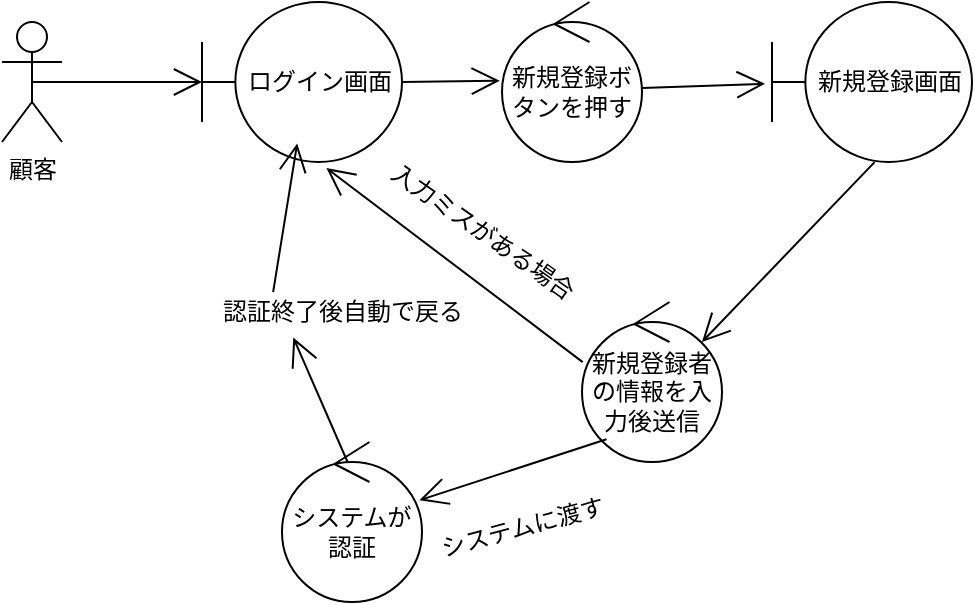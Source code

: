<mxfile>
    <diagram name="ページ1" id="Iiadnb6JtXkahdf0rA4e">
        <mxGraphModel dx="816" dy="419" grid="1" gridSize="10" guides="1" tooltips="1" connect="1" arrows="1" fold="1" page="1" pageScale="1" pageWidth="1169" pageHeight="827" math="0" shadow="0">
            <root>
                <mxCell id="0"/>
                <mxCell id="1" parent="0"/>
                <mxCell id="0mBlLdJDM4SLZqd7p3Qh-1" value="顧客" style="shape=umlActor;verticalLabelPosition=bottom;verticalAlign=top;html=1;" parent="1" vertex="1">
                    <mxGeometry x="150" y="70" width="30" height="60" as="geometry"/>
                </mxCell>
                <mxCell id="0mBlLdJDM4SLZqd7p3Qh-5" value="ログイン画面" style="shape=umlBoundary;whiteSpace=wrap;html=1;" parent="1" vertex="1">
                    <mxGeometry x="250" y="60" width="100" height="80" as="geometry"/>
                </mxCell>
                <mxCell id="0mBlLdJDM4SLZqd7p3Qh-6" value="" style="endArrow=open;endFill=1;endSize=12;html=1;rounded=0;exitX=0.5;exitY=0.5;exitDx=0;exitDy=0;exitPerimeter=0;" parent="1" source="0mBlLdJDM4SLZqd7p3Qh-1" target="0mBlLdJDM4SLZqd7p3Qh-5" edge="1">
                    <mxGeometry width="160" relative="1" as="geometry">
                        <mxPoint x="500" y="240" as="sourcePoint"/>
                        <mxPoint x="660" y="240" as="targetPoint"/>
                    </mxGeometry>
                </mxCell>
                <mxCell id="0mBlLdJDM4SLZqd7p3Qh-7" value="新規登録ボタンを押す" style="ellipse;shape=umlControl;whiteSpace=wrap;html=1;" parent="1" vertex="1">
                    <mxGeometry x="400" y="60" width="70" height="80" as="geometry"/>
                </mxCell>
                <mxCell id="0mBlLdJDM4SLZqd7p3Qh-8" value="" style="endArrow=open;endFill=1;endSize=12;html=1;rounded=0;exitX=1;exitY=0.5;exitDx=0;exitDy=0;exitPerimeter=0;entryX=-0.016;entryY=0.492;entryDx=0;entryDy=0;entryPerimeter=0;" parent="1" source="0mBlLdJDM4SLZqd7p3Qh-5" target="0mBlLdJDM4SLZqd7p3Qh-7" edge="1">
                    <mxGeometry width="160" relative="1" as="geometry">
                        <mxPoint x="410" y="220" as="sourcePoint"/>
                        <mxPoint x="570" y="220" as="targetPoint"/>
                    </mxGeometry>
                </mxCell>
                <mxCell id="0mBlLdJDM4SLZqd7p3Qh-9" value="新規登録画面" style="shape=umlBoundary;whiteSpace=wrap;html=1;" parent="1" vertex="1">
                    <mxGeometry x="535" y="60" width="100" height="80" as="geometry"/>
                </mxCell>
                <mxCell id="0mBlLdJDM4SLZqd7p3Qh-10" value="" style="endArrow=open;endFill=1;endSize=12;html=1;rounded=0;exitX=1;exitY=0.538;exitDx=0;exitDy=0;exitPerimeter=0;entryX=-0.035;entryY=0.511;entryDx=0;entryDy=0;entryPerimeter=0;" parent="1" source="0mBlLdJDM4SLZqd7p3Qh-7" target="0mBlLdJDM4SLZqd7p3Qh-9" edge="1">
                    <mxGeometry width="160" relative="1" as="geometry">
                        <mxPoint x="450" y="290" as="sourcePoint"/>
                        <mxPoint x="610" y="290" as="targetPoint"/>
                    </mxGeometry>
                </mxCell>
                <mxCell id="0mBlLdJDM4SLZqd7p3Qh-11" value="新規登録者の情報を入力後送信" style="ellipse;shape=umlControl;whiteSpace=wrap;html=1;" parent="1" vertex="1">
                    <mxGeometry x="440" y="210" width="70" height="80" as="geometry"/>
                </mxCell>
                <mxCell id="0mBlLdJDM4SLZqd7p3Qh-12" value="" style="endArrow=open;endFill=1;endSize=12;html=1;rounded=0;exitX=0.513;exitY=1.001;exitDx=0;exitDy=0;exitPerimeter=0;entryX=0.857;entryY=0.25;entryDx=0;entryDy=0;entryPerimeter=0;" parent="1" source="0mBlLdJDM4SLZqd7p3Qh-9" target="0mBlLdJDM4SLZqd7p3Qh-11" edge="1">
                    <mxGeometry width="160" relative="1" as="geometry">
                        <mxPoint x="450" y="290" as="sourcePoint"/>
                        <mxPoint x="610" y="290" as="targetPoint"/>
                    </mxGeometry>
                </mxCell>
                <mxCell id="0mBlLdJDM4SLZqd7p3Qh-13" value="" style="endArrow=open;endFill=1;endSize=12;html=1;rounded=0;exitX=0.005;exitY=0.376;exitDx=0;exitDy=0;exitPerimeter=0;entryX=0.622;entryY=1.038;entryDx=0;entryDy=0;entryPerimeter=0;" parent="1" source="0mBlLdJDM4SLZqd7p3Qh-11" target="0mBlLdJDM4SLZqd7p3Qh-5" edge="1">
                    <mxGeometry width="160" relative="1" as="geometry">
                        <mxPoint x="450" y="290" as="sourcePoint"/>
                        <mxPoint x="610" y="290" as="targetPoint"/>
                    </mxGeometry>
                </mxCell>
                <mxCell id="0mBlLdJDM4SLZqd7p3Qh-14" value="入力ミスがある場合" style="text;html=1;align=center;verticalAlign=middle;resizable=0;points=[];autosize=1;strokeColor=none;fillColor=none;rotation=35;" parent="1" vertex="1">
                    <mxGeometry x="325" y="160" width="130" height="30" as="geometry"/>
                </mxCell>
                <mxCell id="0mBlLdJDM4SLZqd7p3Qh-15" value="システムが認証" style="ellipse;shape=umlControl;whiteSpace=wrap;html=1;" parent="1" vertex="1">
                    <mxGeometry x="290" y="280" width="70" height="80" as="geometry"/>
                </mxCell>
                <mxCell id="0mBlLdJDM4SLZqd7p3Qh-16" value="" style="endArrow=open;endFill=1;endSize=12;html=1;rounded=0;exitX=0.175;exitY=0.858;exitDx=0;exitDy=0;exitPerimeter=0;" parent="1" source="0mBlLdJDM4SLZqd7p3Qh-11" target="0mBlLdJDM4SLZqd7p3Qh-15" edge="1">
                    <mxGeometry width="160" relative="1" as="geometry">
                        <mxPoint x="560" y="290" as="sourcePoint"/>
                        <mxPoint x="720" y="290" as="targetPoint"/>
                    </mxGeometry>
                </mxCell>
                <mxCell id="0mBlLdJDM4SLZqd7p3Qh-17" value="" style="endArrow=open;endFill=1;endSize=12;html=1;rounded=0;exitX=0.254;exitY=0.168;exitDx=0;exitDy=0;exitPerimeter=0;entryX=0.326;entryY=0.927;entryDx=0;entryDy=0;entryPerimeter=0;" parent="1" source="3" edge="1">
                    <mxGeometry width="160" relative="1" as="geometry">
                        <mxPoint x="322.78" y="290.0" as="sourcePoint"/>
                        <mxPoint x="297.6" y="130.72" as="targetPoint"/>
                    </mxGeometry>
                </mxCell>
                <mxCell id="2" value="システムに渡す" style="text;html=1;align=center;verticalAlign=middle;resizable=0;points=[];autosize=1;strokeColor=none;fillColor=none;rotation=-15;" vertex="1" parent="1">
                    <mxGeometry x="355" y="308" width="110" height="30" as="geometry"/>
                </mxCell>
                <mxCell id="5" value="" style="endArrow=open;endFill=1;endSize=12;html=1;rounded=0;exitX=0.254;exitY=0.168;exitDx=0;exitDy=0;exitPerimeter=0;entryX=0.326;entryY=0.927;entryDx=0;entryDy=0;entryPerimeter=0;" edge="1" parent="1" target="3">
                    <mxGeometry width="160" relative="1" as="geometry">
                        <mxPoint x="322.78" y="290.0" as="sourcePoint"/>
                        <mxPoint x="297.6" y="130.72" as="targetPoint"/>
                    </mxGeometry>
                </mxCell>
                <mxCell id="3" value="認証終了後自動で戻る" style="text;html=1;align=center;verticalAlign=middle;resizable=0;points=[];autosize=1;strokeColor=none;fillColor=none;rotation=0;" vertex="1" parent="1">
                    <mxGeometry x="250" y="200" width="140" height="30" as="geometry"/>
                </mxCell>
            </root>
        </mxGraphModel>
    </diagram>
</mxfile>